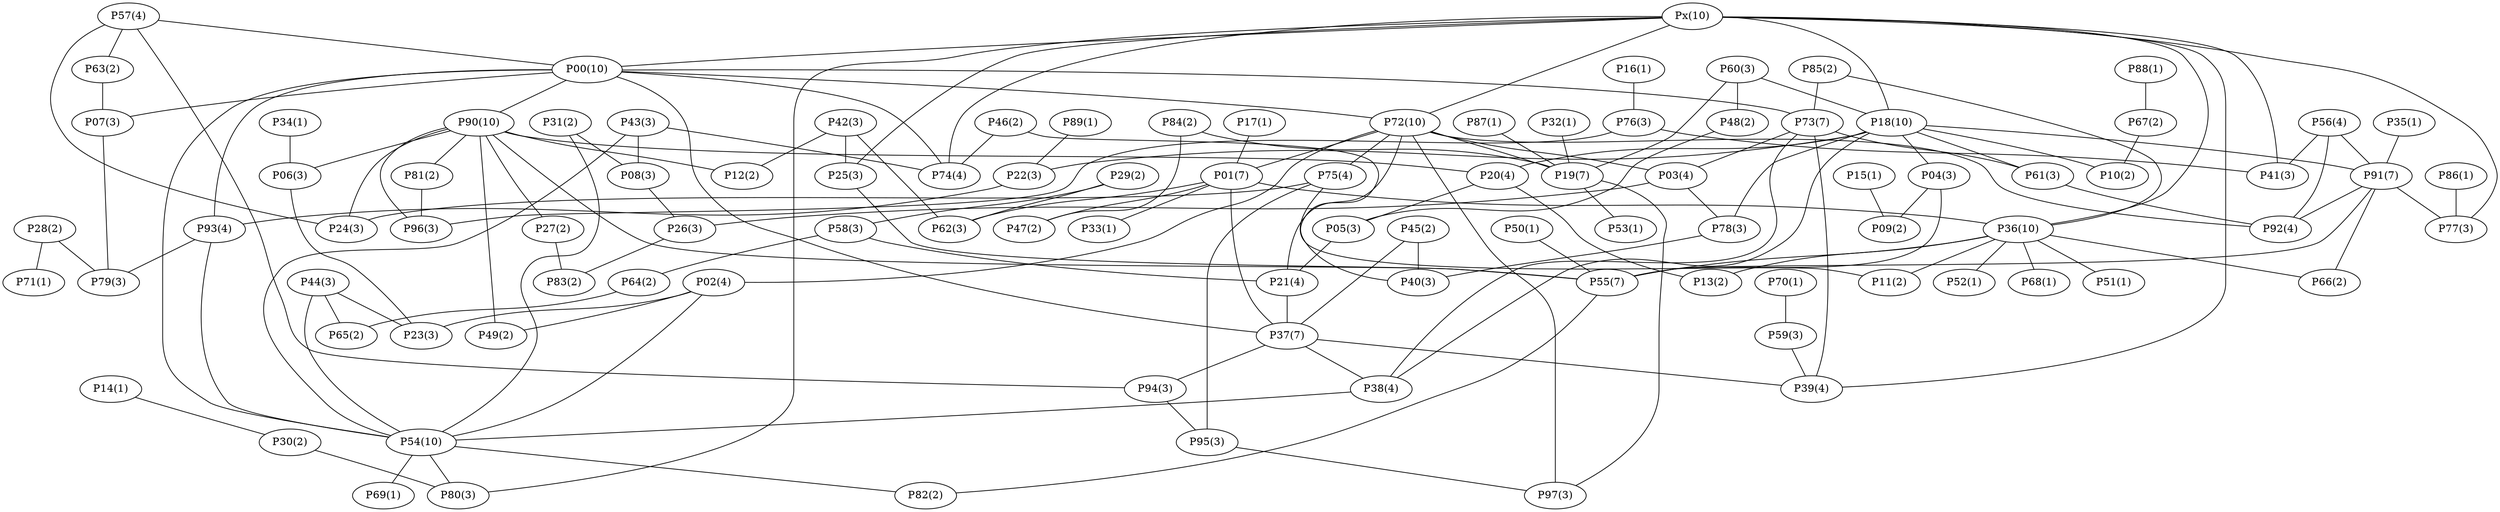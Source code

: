 graph network {
	"Px(10)";
	"P00(10)";
	"P72(10)";
	"P74(4)";
	"P18(10)";
	"P77(3)";
	"P36(10)";
	"P80(3)";
	"P25(3)";
	"P39(4)";
	"P41(3)";
	"P14(1)";
	"P30(2)";
	"P70(1)";
	"P59(3)";
	"P28(2)";
	"P71(1)";
	"P79(3)";
	"P84(2)";
	"P47(2)";
	"P19(7)";
	"P42(3)";
	"P62(3)";
	"P12(2)";
	"P56(4)";
	"P91(7)";
	"P92(4)";
	"P15(1)";
	"P09(2)";
	"P29(2)";
	"P58(3)";
	"P85(2)";
	"P73(7)";
	"P43(3)";
	"P54(10)";
	"P08(3)";
	"P16(1)";
	"P76(3)";
	"P57(4)";
	"P24(3)";
	"P94(3)";
	"P63(2)";
	"P37(7)";
	"P93(4)";
	"P90(10)";
	"P07(3)";
	"P86(1)";
	"P17(1)";
	"P01(7)";
	"P87(1)";
	"P44(3)";
	"P23(3)";
	"P65(2)";
	"P21(4)";
	"P64(2)";
	"P31(2)";
	"P88(1)";
	"P67(2)";
	"P03(4)";
	"P02(4)";
	"P97(3)";
	"P75(4)";
	"P45(2)";
	"P40(3)";
	"P32(1)";
	"P33(1)";
	"P89(1)";
	"P22(3)";
	"P46(2)";
	"P60(3)";
	"P48(2)";
	"P61(3)";
	"P78(3)";
	"P38(4)";
	"P10(2)";
	"P04(3)";
	"P20(4)";
	"P34(1)";
	"P06(3)";
	"P49(2)";
	"P35(1)";
	"P05(3)";
	"P26(3)";
	"P81(2)";
	"P96(3)";
	"P55(7)";
	"P27(2)";
	"P53(1)";
	"P11(2)";
	"P95(3)";
	"P50(1)";
	"P13(2)";
	"P51(1)";
	"P52(1)";
	"P68(1)";
	"P66(2)";
	"P82(2)";
	"P69(1)";
	"P83(2)";
	"Px(10)" -- "P00(10)";
	"Px(10)" -- "P72(10)";
	"Px(10)" -- "P74(4)";
	"Px(10)" -- "P18(10)";
	"Px(10)" -- "P77(3)";
	"Px(10)" -- "P36(10)";
	"Px(10)" -- "P80(3)";
	"Px(10)" -- "P25(3)";
	"Px(10)" -- "P39(4)";
	"Px(10)" -- "P41(3)";
	"P14(1)" -- "P30(2)";
	"P70(1)" -- "P59(3)";
	"P28(2)" -- "P71(1)";
	"P28(2)" -- "P79(3)";
	"P84(2)" -- "P47(2)";
	"P84(2)" -- "P19(7)";
	"P42(3)" -- "P62(3)";
	"P42(3)" -- "P25(3)";
	"P42(3)" -- "P12(2)";
	"P56(4)" -- "P41(3)";
	"P56(4)" -- "P91(7)";
	"P56(4)" -- "P92(4)";
	"P15(1)" -- "P09(2)";
	"P29(2)" -- "P58(3)";
	"P29(2)" -- "P62(3)";
	"P85(2)" -- "P73(7)";
	"P85(2)" -- "P36(10)";
	"P43(3)" -- "P54(10)";
	"P43(3)" -- "P74(4)";
	"P43(3)" -- "P08(3)";
	"P16(1)" -- "P76(3)";
	"P57(4)" -- "P24(3)";
	"P57(4)" -- "P94(3)";
	"P57(4)" -- "P63(2)";
	"P57(4)" -- "P00(10)";
	"P00(10)" -- "P72(10)";
	"P00(10)" -- "P73(7)";
	"P00(10)" -- "P37(7)";
	"P00(10)" -- "P54(10)";
	"P00(10)" -- "P93(4)";
	"P00(10)" -- "P74(4)";
	"P00(10)" -- "P90(10)";
	"P00(10)" -- "P07(3)";
	"P86(1)" -- "P77(3)";
	"P30(2)" -- "P80(3)";
	"P17(1)" -- "P01(7)";
	"P87(1)" -- "P19(7)";
	"P44(3)" -- "P23(3)";
	"P44(3)" -- "P65(2)";
	"P44(3)" -- "P54(10)";
	"P58(3)" -- "P21(4)";
	"P58(3)" -- "P64(2)";
	"P31(2)" -- "P08(3)";
	"P31(2)" -- "P54(10)";
	"P88(1)" -- "P67(2)";
	"P72(10)" -- "P03(4)";
	"P72(10)" -- "P19(7)";
	"P72(10)" -- "P01(7)";
	"P72(10)" -- "P21(4)";
	"P72(10)" -- "P02(4)";
	"P72(10)" -- "P92(4)";
	"P72(10)" -- "P97(3)";
	"P72(10)" -- "P75(4)";
	"P45(2)" -- "P40(3)";
	"P45(2)" -- "P37(7)";
	"P59(3)" -- "P39(4)";
	"P32(1)" -- "P19(7)";
	"P01(7)" -- "P36(10)";
	"P01(7)" -- "P47(2)";
	"P01(7)" -- "P62(3)";
	"P01(7)" -- "P33(1)";
	"P01(7)" -- "P37(7)";
	"P89(1)" -- "P22(3)";
	"P46(2)" -- "P40(3)";
	"P46(2)" -- "P74(4)";
	"P60(3)" -- "P18(10)";
	"P60(3)" -- "P48(2)";
	"P60(3)" -- "P19(7)";
	"P18(10)" -- "P61(3)";
	"P18(10)" -- "P91(7)";
	"P18(10)" -- "P78(3)";
	"P18(10)" -- "P38(4)";
	"P18(10)" -- "P22(3)";
	"P18(10)" -- "P10(2)";
	"P18(10)" -- "P04(3)";
	"P18(10)" -- "P20(4)";
	"P34(1)" -- "P06(3)";
	"P02(4)" -- "P49(2)";
	"P02(4)" -- "P23(3)";
	"P02(4)" -- "P54(10)";
	"P73(7)" -- "P61(3)";
	"P73(7)" -- "P38(4)";
	"P73(7)" -- "P03(4)";
	"P73(7)" -- "P39(4)";
	"P35(1)" -- "P91(7)";
	"P61(3)" -- "P92(4)";
	"P48(2)" -- "P05(3)";
	"P03(4)" -- "P78(3)";
	"P03(4)" -- "P26(3)";
	"P90(10)" -- "P49(2)";
	"P90(10)" -- "P24(3)";
	"P90(10)" -- "P81(2)";
	"P90(10)" -- "P96(3)";
	"P90(10)" -- "P12(2)";
	"P90(10)" -- "P20(4)";
	"P90(10)" -- "P55(7)";
	"P90(10)" -- "P06(3)";
	"P90(10)" -- "P27(2)";
	"P19(7)" -- "P97(3)";
	"P19(7)" -- "P53(1)";
	"P04(3)" -- "P55(7)";
	"P04(3)" -- "P09(2)";
	"P75(4)" -- "P24(3)";
	"P75(4)" -- "P11(2)";
	"P75(4)" -- "P95(3)";
	"P50(1)" -- "P55(7)";
	"P63(2)" -- "P07(3)";
	"P20(4)" -- "P13(2)";
	"P20(4)" -- "P05(3)";
	"P36(10)" -- "P51(1)";
	"P36(10)" -- "P52(1)";
	"P36(10)" -- "P13(2)";
	"P36(10)" -- "P68(1)";
	"P36(10)" -- "P66(2)";
	"P36(10)" -- "P11(2)";
	"P36(10)" -- "P55(7)";
	"P91(7)" -- "P66(2)";
	"P91(7)" -- "P55(7)";
	"P91(7)" -- "P92(4)";
	"P91(7)" -- "P77(3)";
	"P05(3)" -- "P21(4)";
	"P64(2)" -- "P65(2)";
	"P76(3)" -- "P41(3)";
	"P76(3)" -- "P96(3)";
	"P21(4)" -- "P37(7)";
	"P06(3)" -- "P23(3)";
	"P37(7)" -- "P39(4)";
	"P37(7)" -- "P38(4)";
	"P37(7)" -- "P94(3)";
	"P22(3)" -- "P93(4)";
	"P07(3)" -- "P79(3)";
	"P78(3)" -- "P40(3)";
	"P93(4)" -- "P79(3)";
	"P93(4)" -- "P54(10)";
	"P67(2)" -- "P10(2)";
	"P08(3)" -- "P26(3)";
	"P38(4)" -- "P54(10)";
	"P94(3)" -- "P95(3)";
	"P54(10)" -- "P82(2)";
	"P54(10)" -- "P69(1)";
	"P54(10)" -- "P80(3)";
	"P25(3)" -- "P55(7)";
	"P81(2)" -- "P96(3)";
	"P55(7)" -- "P82(2)";
	"P26(3)" -- "P83(2)";
	"P95(3)" -- "P97(3)";
	"P27(2)" -- "P83(2)";
}
